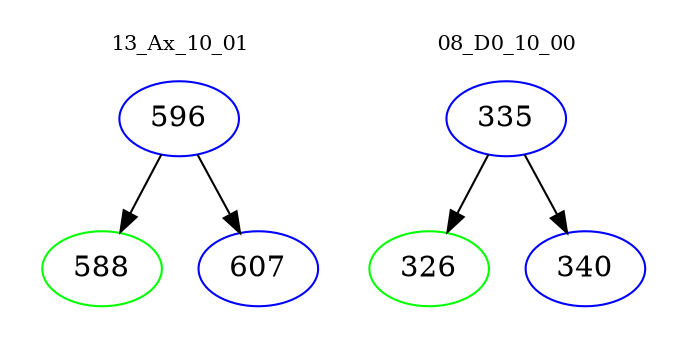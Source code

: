 digraph{
subgraph cluster_0 {
color = white
label = "13_Ax_10_01";
fontsize=10;
T0_596 [label="596", color="blue"]
T0_596 -> T0_588 [color="black"]
T0_588 [label="588", color="green"]
T0_596 -> T0_607 [color="black"]
T0_607 [label="607", color="blue"]
}
subgraph cluster_1 {
color = white
label = "08_D0_10_00";
fontsize=10;
T1_335 [label="335", color="blue"]
T1_335 -> T1_326 [color="black"]
T1_326 [label="326", color="green"]
T1_335 -> T1_340 [color="black"]
T1_340 [label="340", color="blue"]
}
}
